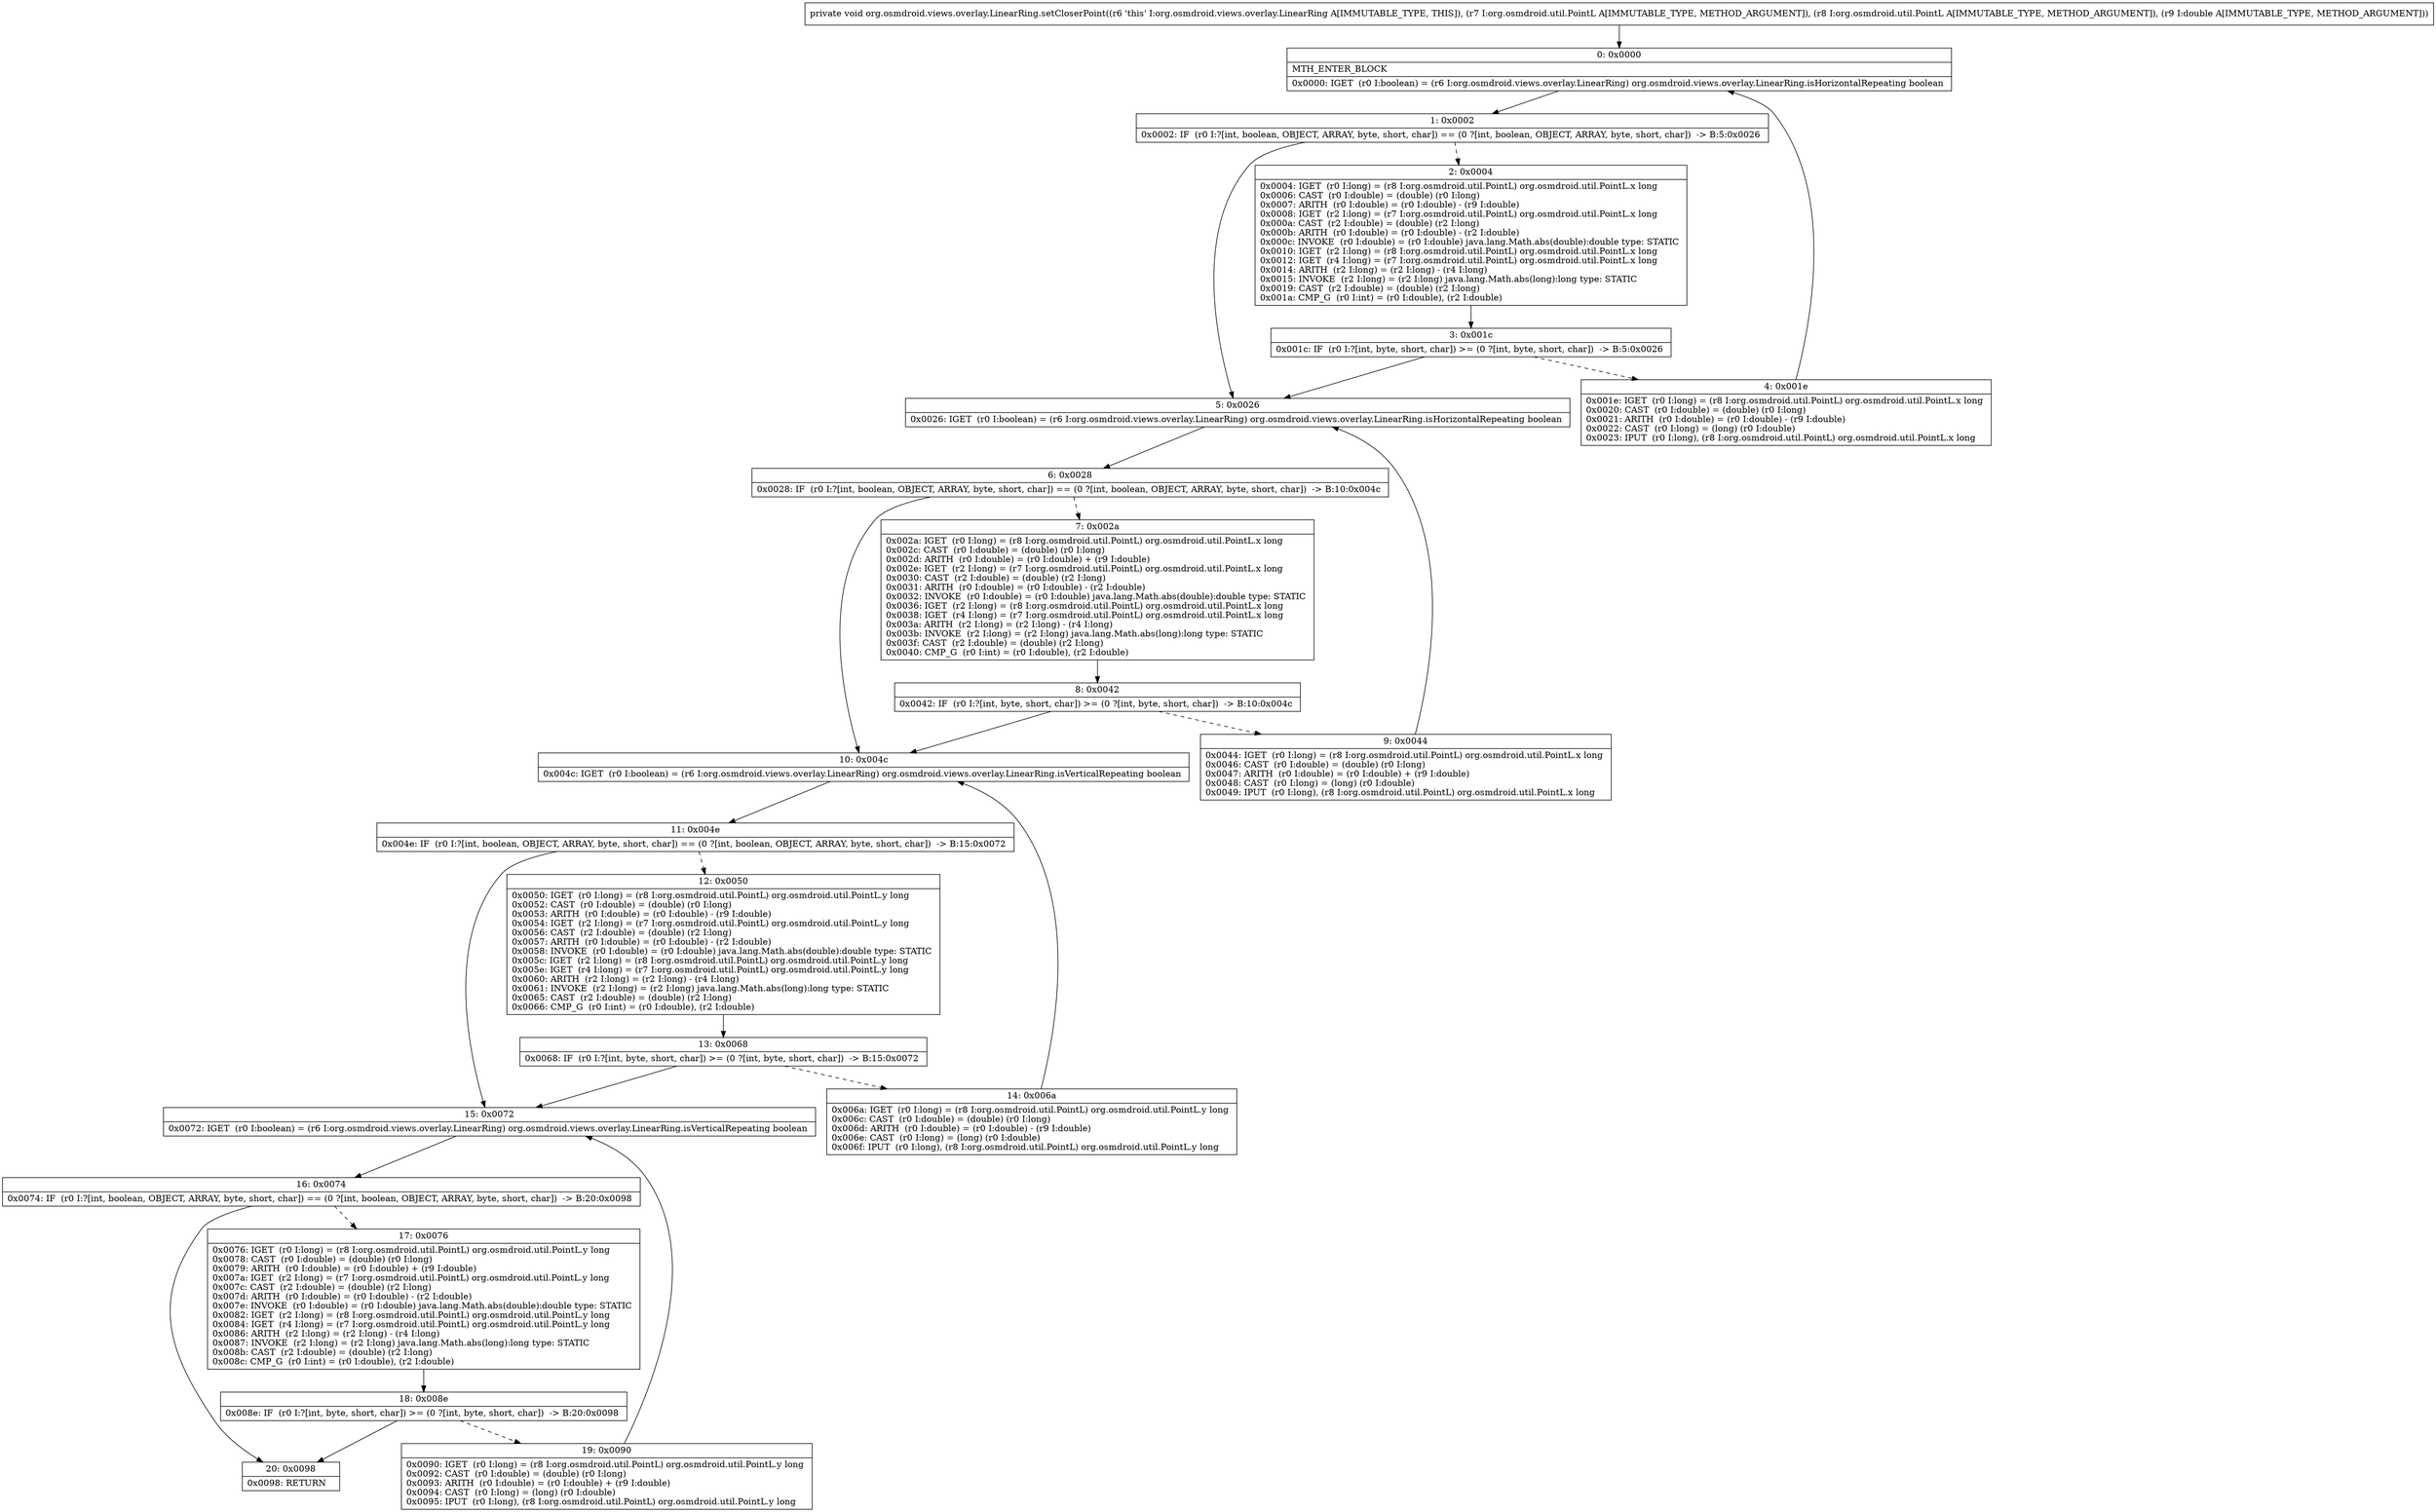 digraph "CFG fororg.osmdroid.views.overlay.LinearRing.setCloserPoint(Lorg\/osmdroid\/util\/PointL;Lorg\/osmdroid\/util\/PointL;D)V" {
Node_0 [shape=record,label="{0\:\ 0x0000|MTH_ENTER_BLOCK\l|0x0000: IGET  (r0 I:boolean) = (r6 I:org.osmdroid.views.overlay.LinearRing) org.osmdroid.views.overlay.LinearRing.isHorizontalRepeating boolean \l}"];
Node_1 [shape=record,label="{1\:\ 0x0002|0x0002: IF  (r0 I:?[int, boolean, OBJECT, ARRAY, byte, short, char]) == (0 ?[int, boolean, OBJECT, ARRAY, byte, short, char])  \-\> B:5:0x0026 \l}"];
Node_2 [shape=record,label="{2\:\ 0x0004|0x0004: IGET  (r0 I:long) = (r8 I:org.osmdroid.util.PointL) org.osmdroid.util.PointL.x long \l0x0006: CAST  (r0 I:double) = (double) (r0 I:long) \l0x0007: ARITH  (r0 I:double) = (r0 I:double) \- (r9 I:double) \l0x0008: IGET  (r2 I:long) = (r7 I:org.osmdroid.util.PointL) org.osmdroid.util.PointL.x long \l0x000a: CAST  (r2 I:double) = (double) (r2 I:long) \l0x000b: ARITH  (r0 I:double) = (r0 I:double) \- (r2 I:double) \l0x000c: INVOKE  (r0 I:double) = (r0 I:double) java.lang.Math.abs(double):double type: STATIC \l0x0010: IGET  (r2 I:long) = (r8 I:org.osmdroid.util.PointL) org.osmdroid.util.PointL.x long \l0x0012: IGET  (r4 I:long) = (r7 I:org.osmdroid.util.PointL) org.osmdroid.util.PointL.x long \l0x0014: ARITH  (r2 I:long) = (r2 I:long) \- (r4 I:long) \l0x0015: INVOKE  (r2 I:long) = (r2 I:long) java.lang.Math.abs(long):long type: STATIC \l0x0019: CAST  (r2 I:double) = (double) (r2 I:long) \l0x001a: CMP_G  (r0 I:int) = (r0 I:double), (r2 I:double) \l}"];
Node_3 [shape=record,label="{3\:\ 0x001c|0x001c: IF  (r0 I:?[int, byte, short, char]) \>= (0 ?[int, byte, short, char])  \-\> B:5:0x0026 \l}"];
Node_4 [shape=record,label="{4\:\ 0x001e|0x001e: IGET  (r0 I:long) = (r8 I:org.osmdroid.util.PointL) org.osmdroid.util.PointL.x long \l0x0020: CAST  (r0 I:double) = (double) (r0 I:long) \l0x0021: ARITH  (r0 I:double) = (r0 I:double) \- (r9 I:double) \l0x0022: CAST  (r0 I:long) = (long) (r0 I:double) \l0x0023: IPUT  (r0 I:long), (r8 I:org.osmdroid.util.PointL) org.osmdroid.util.PointL.x long \l}"];
Node_5 [shape=record,label="{5\:\ 0x0026|0x0026: IGET  (r0 I:boolean) = (r6 I:org.osmdroid.views.overlay.LinearRing) org.osmdroid.views.overlay.LinearRing.isHorizontalRepeating boolean \l}"];
Node_6 [shape=record,label="{6\:\ 0x0028|0x0028: IF  (r0 I:?[int, boolean, OBJECT, ARRAY, byte, short, char]) == (0 ?[int, boolean, OBJECT, ARRAY, byte, short, char])  \-\> B:10:0x004c \l}"];
Node_7 [shape=record,label="{7\:\ 0x002a|0x002a: IGET  (r0 I:long) = (r8 I:org.osmdroid.util.PointL) org.osmdroid.util.PointL.x long \l0x002c: CAST  (r0 I:double) = (double) (r0 I:long) \l0x002d: ARITH  (r0 I:double) = (r0 I:double) + (r9 I:double) \l0x002e: IGET  (r2 I:long) = (r7 I:org.osmdroid.util.PointL) org.osmdroid.util.PointL.x long \l0x0030: CAST  (r2 I:double) = (double) (r2 I:long) \l0x0031: ARITH  (r0 I:double) = (r0 I:double) \- (r2 I:double) \l0x0032: INVOKE  (r0 I:double) = (r0 I:double) java.lang.Math.abs(double):double type: STATIC \l0x0036: IGET  (r2 I:long) = (r8 I:org.osmdroid.util.PointL) org.osmdroid.util.PointL.x long \l0x0038: IGET  (r4 I:long) = (r7 I:org.osmdroid.util.PointL) org.osmdroid.util.PointL.x long \l0x003a: ARITH  (r2 I:long) = (r2 I:long) \- (r4 I:long) \l0x003b: INVOKE  (r2 I:long) = (r2 I:long) java.lang.Math.abs(long):long type: STATIC \l0x003f: CAST  (r2 I:double) = (double) (r2 I:long) \l0x0040: CMP_G  (r0 I:int) = (r0 I:double), (r2 I:double) \l}"];
Node_8 [shape=record,label="{8\:\ 0x0042|0x0042: IF  (r0 I:?[int, byte, short, char]) \>= (0 ?[int, byte, short, char])  \-\> B:10:0x004c \l}"];
Node_9 [shape=record,label="{9\:\ 0x0044|0x0044: IGET  (r0 I:long) = (r8 I:org.osmdroid.util.PointL) org.osmdroid.util.PointL.x long \l0x0046: CAST  (r0 I:double) = (double) (r0 I:long) \l0x0047: ARITH  (r0 I:double) = (r0 I:double) + (r9 I:double) \l0x0048: CAST  (r0 I:long) = (long) (r0 I:double) \l0x0049: IPUT  (r0 I:long), (r8 I:org.osmdroid.util.PointL) org.osmdroid.util.PointL.x long \l}"];
Node_10 [shape=record,label="{10\:\ 0x004c|0x004c: IGET  (r0 I:boolean) = (r6 I:org.osmdroid.views.overlay.LinearRing) org.osmdroid.views.overlay.LinearRing.isVerticalRepeating boolean \l}"];
Node_11 [shape=record,label="{11\:\ 0x004e|0x004e: IF  (r0 I:?[int, boolean, OBJECT, ARRAY, byte, short, char]) == (0 ?[int, boolean, OBJECT, ARRAY, byte, short, char])  \-\> B:15:0x0072 \l}"];
Node_12 [shape=record,label="{12\:\ 0x0050|0x0050: IGET  (r0 I:long) = (r8 I:org.osmdroid.util.PointL) org.osmdroid.util.PointL.y long \l0x0052: CAST  (r0 I:double) = (double) (r0 I:long) \l0x0053: ARITH  (r0 I:double) = (r0 I:double) \- (r9 I:double) \l0x0054: IGET  (r2 I:long) = (r7 I:org.osmdroid.util.PointL) org.osmdroid.util.PointL.y long \l0x0056: CAST  (r2 I:double) = (double) (r2 I:long) \l0x0057: ARITH  (r0 I:double) = (r0 I:double) \- (r2 I:double) \l0x0058: INVOKE  (r0 I:double) = (r0 I:double) java.lang.Math.abs(double):double type: STATIC \l0x005c: IGET  (r2 I:long) = (r8 I:org.osmdroid.util.PointL) org.osmdroid.util.PointL.y long \l0x005e: IGET  (r4 I:long) = (r7 I:org.osmdroid.util.PointL) org.osmdroid.util.PointL.y long \l0x0060: ARITH  (r2 I:long) = (r2 I:long) \- (r4 I:long) \l0x0061: INVOKE  (r2 I:long) = (r2 I:long) java.lang.Math.abs(long):long type: STATIC \l0x0065: CAST  (r2 I:double) = (double) (r2 I:long) \l0x0066: CMP_G  (r0 I:int) = (r0 I:double), (r2 I:double) \l}"];
Node_13 [shape=record,label="{13\:\ 0x0068|0x0068: IF  (r0 I:?[int, byte, short, char]) \>= (0 ?[int, byte, short, char])  \-\> B:15:0x0072 \l}"];
Node_14 [shape=record,label="{14\:\ 0x006a|0x006a: IGET  (r0 I:long) = (r8 I:org.osmdroid.util.PointL) org.osmdroid.util.PointL.y long \l0x006c: CAST  (r0 I:double) = (double) (r0 I:long) \l0x006d: ARITH  (r0 I:double) = (r0 I:double) \- (r9 I:double) \l0x006e: CAST  (r0 I:long) = (long) (r0 I:double) \l0x006f: IPUT  (r0 I:long), (r8 I:org.osmdroid.util.PointL) org.osmdroid.util.PointL.y long \l}"];
Node_15 [shape=record,label="{15\:\ 0x0072|0x0072: IGET  (r0 I:boolean) = (r6 I:org.osmdroid.views.overlay.LinearRing) org.osmdroid.views.overlay.LinearRing.isVerticalRepeating boolean \l}"];
Node_16 [shape=record,label="{16\:\ 0x0074|0x0074: IF  (r0 I:?[int, boolean, OBJECT, ARRAY, byte, short, char]) == (0 ?[int, boolean, OBJECT, ARRAY, byte, short, char])  \-\> B:20:0x0098 \l}"];
Node_17 [shape=record,label="{17\:\ 0x0076|0x0076: IGET  (r0 I:long) = (r8 I:org.osmdroid.util.PointL) org.osmdroid.util.PointL.y long \l0x0078: CAST  (r0 I:double) = (double) (r0 I:long) \l0x0079: ARITH  (r0 I:double) = (r0 I:double) + (r9 I:double) \l0x007a: IGET  (r2 I:long) = (r7 I:org.osmdroid.util.PointL) org.osmdroid.util.PointL.y long \l0x007c: CAST  (r2 I:double) = (double) (r2 I:long) \l0x007d: ARITH  (r0 I:double) = (r0 I:double) \- (r2 I:double) \l0x007e: INVOKE  (r0 I:double) = (r0 I:double) java.lang.Math.abs(double):double type: STATIC \l0x0082: IGET  (r2 I:long) = (r8 I:org.osmdroid.util.PointL) org.osmdroid.util.PointL.y long \l0x0084: IGET  (r4 I:long) = (r7 I:org.osmdroid.util.PointL) org.osmdroid.util.PointL.y long \l0x0086: ARITH  (r2 I:long) = (r2 I:long) \- (r4 I:long) \l0x0087: INVOKE  (r2 I:long) = (r2 I:long) java.lang.Math.abs(long):long type: STATIC \l0x008b: CAST  (r2 I:double) = (double) (r2 I:long) \l0x008c: CMP_G  (r0 I:int) = (r0 I:double), (r2 I:double) \l}"];
Node_18 [shape=record,label="{18\:\ 0x008e|0x008e: IF  (r0 I:?[int, byte, short, char]) \>= (0 ?[int, byte, short, char])  \-\> B:20:0x0098 \l}"];
Node_19 [shape=record,label="{19\:\ 0x0090|0x0090: IGET  (r0 I:long) = (r8 I:org.osmdroid.util.PointL) org.osmdroid.util.PointL.y long \l0x0092: CAST  (r0 I:double) = (double) (r0 I:long) \l0x0093: ARITH  (r0 I:double) = (r0 I:double) + (r9 I:double) \l0x0094: CAST  (r0 I:long) = (long) (r0 I:double) \l0x0095: IPUT  (r0 I:long), (r8 I:org.osmdroid.util.PointL) org.osmdroid.util.PointL.y long \l}"];
Node_20 [shape=record,label="{20\:\ 0x0098|0x0098: RETURN   \l}"];
MethodNode[shape=record,label="{private void org.osmdroid.views.overlay.LinearRing.setCloserPoint((r6 'this' I:org.osmdroid.views.overlay.LinearRing A[IMMUTABLE_TYPE, THIS]), (r7 I:org.osmdroid.util.PointL A[IMMUTABLE_TYPE, METHOD_ARGUMENT]), (r8 I:org.osmdroid.util.PointL A[IMMUTABLE_TYPE, METHOD_ARGUMENT]), (r9 I:double A[IMMUTABLE_TYPE, METHOD_ARGUMENT])) }"];
MethodNode -> Node_0;
Node_0 -> Node_1;
Node_1 -> Node_2[style=dashed];
Node_1 -> Node_5;
Node_2 -> Node_3;
Node_3 -> Node_4[style=dashed];
Node_3 -> Node_5;
Node_4 -> Node_0;
Node_5 -> Node_6;
Node_6 -> Node_7[style=dashed];
Node_6 -> Node_10;
Node_7 -> Node_8;
Node_8 -> Node_9[style=dashed];
Node_8 -> Node_10;
Node_9 -> Node_5;
Node_10 -> Node_11;
Node_11 -> Node_12[style=dashed];
Node_11 -> Node_15;
Node_12 -> Node_13;
Node_13 -> Node_14[style=dashed];
Node_13 -> Node_15;
Node_14 -> Node_10;
Node_15 -> Node_16;
Node_16 -> Node_17[style=dashed];
Node_16 -> Node_20;
Node_17 -> Node_18;
Node_18 -> Node_19[style=dashed];
Node_18 -> Node_20;
Node_19 -> Node_15;
}

